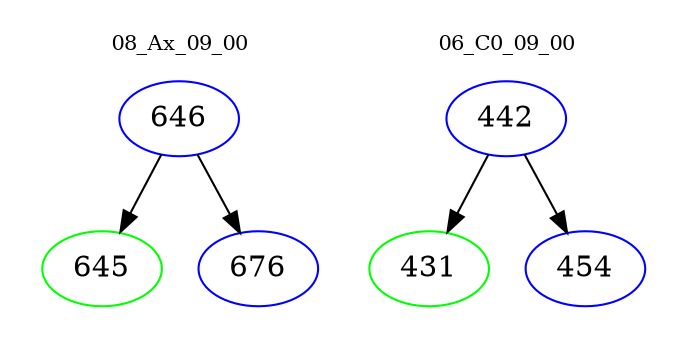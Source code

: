 digraph{
subgraph cluster_0 {
color = white
label = "08_Ax_09_00";
fontsize=10;
T0_646 [label="646", color="blue"]
T0_646 -> T0_645 [color="black"]
T0_645 [label="645", color="green"]
T0_646 -> T0_676 [color="black"]
T0_676 [label="676", color="blue"]
}
subgraph cluster_1 {
color = white
label = "06_C0_09_00";
fontsize=10;
T1_442 [label="442", color="blue"]
T1_442 -> T1_431 [color="black"]
T1_431 [label="431", color="green"]
T1_442 -> T1_454 [color="black"]
T1_454 [label="454", color="blue"]
}
}
